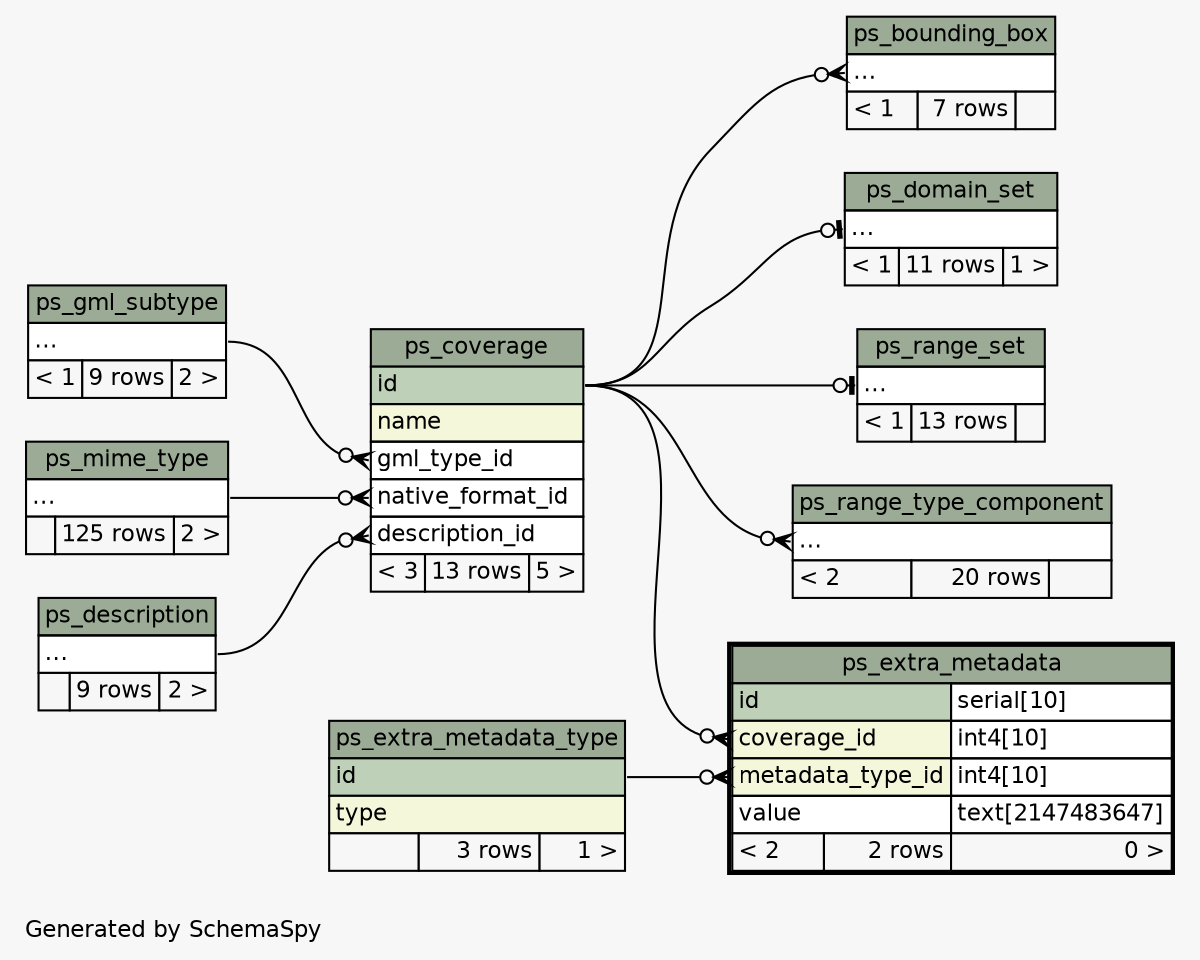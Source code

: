 // dot 2.26.3 on Linux 3.2.0-65-generic
// SchemaSpy rev 590
digraph "twoDegreesRelationshipsDiagram" {
  graph [
    rankdir="RL"
    bgcolor="#f7f7f7"
    label="\nGenerated by SchemaSpy"
    labeljust="l"
    nodesep="0.18"
    ranksep="0.46"
    fontname="Helvetica"
    fontsize="11"
  ];
  node [
    fontname="Helvetica"
    fontsize="11"
    shape="plaintext"
  ];
  edge [
    arrowsize="0.8"
  ];
  "ps_bounding_box":"elipses":w -> "ps_coverage":"id":e [arrowhead=none dir=back arrowtail=crowodot];
  "ps_coverage":"description_id":w -> "ps_description":"elipses":e [arrowhead=none dir=back arrowtail=crowodot];
  "ps_coverage":"gml_type_id":w -> "ps_gml_subtype":"elipses":e [arrowhead=none dir=back arrowtail=crowodot];
  "ps_coverage":"native_format_id":w -> "ps_mime_type":"elipses":e [arrowhead=none dir=back arrowtail=crowodot];
  "ps_domain_set":"elipses":w -> "ps_coverage":"id":e [arrowhead=none dir=back arrowtail=teeodot];
  "ps_extra_metadata":"coverage_id":w -> "ps_coverage":"id":e [arrowhead=none dir=back arrowtail=crowodot];
  "ps_extra_metadata":"metadata_type_id":w -> "ps_extra_metadata_type":"id":e [arrowhead=none dir=back arrowtail=crowodot];
  "ps_range_set":"elipses":w -> "ps_coverage":"id":e [arrowhead=none dir=back arrowtail=teeodot];
  "ps_range_type_component":"elipses":w -> "ps_coverage":"id":e [arrowhead=none dir=back arrowtail=crowodot];
  "ps_bounding_box" [
    label=<
    <TABLE BORDER="0" CELLBORDER="1" CELLSPACING="0" BGCOLOR="#ffffff">
      <TR><TD COLSPAN="3" BGCOLOR="#9bab96" ALIGN="CENTER">ps_bounding_box</TD></TR>
      <TR><TD PORT="elipses" COLSPAN="3" ALIGN="LEFT">...</TD></TR>
      <TR><TD ALIGN="LEFT" BGCOLOR="#f7f7f7">&lt; 1</TD><TD ALIGN="RIGHT" BGCOLOR="#f7f7f7">7 rows</TD><TD ALIGN="RIGHT" BGCOLOR="#f7f7f7">  </TD></TR>
    </TABLE>>
    URL="ps_bounding_box.html"
    tooltip="ps_bounding_box"
  ];
  "ps_coverage" [
    label=<
    <TABLE BORDER="0" CELLBORDER="1" CELLSPACING="0" BGCOLOR="#ffffff">
      <TR><TD COLSPAN="3" BGCOLOR="#9bab96" ALIGN="CENTER">ps_coverage</TD></TR>
      <TR><TD PORT="id" COLSPAN="3" BGCOLOR="#bed1b8" ALIGN="LEFT">id</TD></TR>
      <TR><TD PORT="name" COLSPAN="3" BGCOLOR="#f4f7da" ALIGN="LEFT">name</TD></TR>
      <TR><TD PORT="gml_type_id" COLSPAN="3" ALIGN="LEFT">gml_type_id</TD></TR>
      <TR><TD PORT="native_format_id" COLSPAN="3" ALIGN="LEFT">native_format_id</TD></TR>
      <TR><TD PORT="description_id" COLSPAN="3" ALIGN="LEFT">description_id</TD></TR>
      <TR><TD ALIGN="LEFT" BGCOLOR="#f7f7f7">&lt; 3</TD><TD ALIGN="RIGHT" BGCOLOR="#f7f7f7">13 rows</TD><TD ALIGN="RIGHT" BGCOLOR="#f7f7f7">5 &gt;</TD></TR>
    </TABLE>>
    URL="ps_coverage.html"
    tooltip="ps_coverage"
  ];
  "ps_description" [
    label=<
    <TABLE BORDER="0" CELLBORDER="1" CELLSPACING="0" BGCOLOR="#ffffff">
      <TR><TD COLSPAN="3" BGCOLOR="#9bab96" ALIGN="CENTER">ps_description</TD></TR>
      <TR><TD PORT="elipses" COLSPAN="3" ALIGN="LEFT">...</TD></TR>
      <TR><TD ALIGN="LEFT" BGCOLOR="#f7f7f7">  </TD><TD ALIGN="RIGHT" BGCOLOR="#f7f7f7">9 rows</TD><TD ALIGN="RIGHT" BGCOLOR="#f7f7f7">2 &gt;</TD></TR>
    </TABLE>>
    URL="ps_description.html"
    tooltip="ps_description"
  ];
  "ps_domain_set" [
    label=<
    <TABLE BORDER="0" CELLBORDER="1" CELLSPACING="0" BGCOLOR="#ffffff">
      <TR><TD COLSPAN="3" BGCOLOR="#9bab96" ALIGN="CENTER">ps_domain_set</TD></TR>
      <TR><TD PORT="elipses" COLSPAN="3" ALIGN="LEFT">...</TD></TR>
      <TR><TD ALIGN="LEFT" BGCOLOR="#f7f7f7">&lt; 1</TD><TD ALIGN="RIGHT" BGCOLOR="#f7f7f7">11 rows</TD><TD ALIGN="RIGHT" BGCOLOR="#f7f7f7">1 &gt;</TD></TR>
    </TABLE>>
    URL="ps_domain_set.html"
    tooltip="ps_domain_set"
  ];
  "ps_extra_metadata" [
    label=<
    <TABLE BORDER="2" CELLBORDER="1" CELLSPACING="0" BGCOLOR="#ffffff">
      <TR><TD COLSPAN="3" BGCOLOR="#9bab96" ALIGN="CENTER">ps_extra_metadata</TD></TR>
      <TR><TD PORT="id" COLSPAN="2" BGCOLOR="#bed1b8" ALIGN="LEFT">id</TD><TD PORT="id.type" ALIGN="LEFT">serial[10]</TD></TR>
      <TR><TD PORT="coverage_id" COLSPAN="2" BGCOLOR="#f4f7da" ALIGN="LEFT">coverage_id</TD><TD PORT="coverage_id.type" ALIGN="LEFT">int4[10]</TD></TR>
      <TR><TD PORT="metadata_type_id" COLSPAN="2" BGCOLOR="#f4f7da" ALIGN="LEFT">metadata_type_id</TD><TD PORT="metadata_type_id.type" ALIGN="LEFT">int4[10]</TD></TR>
      <TR><TD PORT="value" COLSPAN="2" ALIGN="LEFT">value</TD><TD PORT="value.type" ALIGN="LEFT">text[2147483647]</TD></TR>
      <TR><TD ALIGN="LEFT" BGCOLOR="#f7f7f7">&lt; 2</TD><TD ALIGN="RIGHT" BGCOLOR="#f7f7f7">2 rows</TD><TD ALIGN="RIGHT" BGCOLOR="#f7f7f7">0 &gt;</TD></TR>
    </TABLE>>
    URL="ps_extra_metadata.html"
    tooltip="ps_extra_metadata"
  ];
  "ps_extra_metadata_type" [
    label=<
    <TABLE BORDER="0" CELLBORDER="1" CELLSPACING="0" BGCOLOR="#ffffff">
      <TR><TD COLSPAN="3" BGCOLOR="#9bab96" ALIGN="CENTER">ps_extra_metadata_type</TD></TR>
      <TR><TD PORT="id" COLSPAN="3" BGCOLOR="#bed1b8" ALIGN="LEFT">id</TD></TR>
      <TR><TD PORT="type" COLSPAN="3" BGCOLOR="#f4f7da" ALIGN="LEFT">type</TD></TR>
      <TR><TD ALIGN="LEFT" BGCOLOR="#f7f7f7">  </TD><TD ALIGN="RIGHT" BGCOLOR="#f7f7f7">3 rows</TD><TD ALIGN="RIGHT" BGCOLOR="#f7f7f7">1 &gt;</TD></TR>
    </TABLE>>
    URL="ps_extra_metadata_type.html"
    tooltip="ps_extra_metadata_type"
  ];
  "ps_gml_subtype" [
    label=<
    <TABLE BORDER="0" CELLBORDER="1" CELLSPACING="0" BGCOLOR="#ffffff">
      <TR><TD COLSPAN="3" BGCOLOR="#9bab96" ALIGN="CENTER">ps_gml_subtype</TD></TR>
      <TR><TD PORT="elipses" COLSPAN="3" ALIGN="LEFT">...</TD></TR>
      <TR><TD ALIGN="LEFT" BGCOLOR="#f7f7f7">&lt; 1</TD><TD ALIGN="RIGHT" BGCOLOR="#f7f7f7">9 rows</TD><TD ALIGN="RIGHT" BGCOLOR="#f7f7f7">2 &gt;</TD></TR>
    </TABLE>>
    URL="ps_gml_subtype.html"
    tooltip="ps_gml_subtype"
  ];
  "ps_mime_type" [
    label=<
    <TABLE BORDER="0" CELLBORDER="1" CELLSPACING="0" BGCOLOR="#ffffff">
      <TR><TD COLSPAN="3" BGCOLOR="#9bab96" ALIGN="CENTER">ps_mime_type</TD></TR>
      <TR><TD PORT="elipses" COLSPAN="3" ALIGN="LEFT">...</TD></TR>
      <TR><TD ALIGN="LEFT" BGCOLOR="#f7f7f7">  </TD><TD ALIGN="RIGHT" BGCOLOR="#f7f7f7">125 rows</TD><TD ALIGN="RIGHT" BGCOLOR="#f7f7f7">2 &gt;</TD></TR>
    </TABLE>>
    URL="ps_mime_type.html"
    tooltip="ps_mime_type"
  ];
  "ps_range_set" [
    label=<
    <TABLE BORDER="0" CELLBORDER="1" CELLSPACING="0" BGCOLOR="#ffffff">
      <TR><TD COLSPAN="3" BGCOLOR="#9bab96" ALIGN="CENTER">ps_range_set</TD></TR>
      <TR><TD PORT="elipses" COLSPAN="3" ALIGN="LEFT">...</TD></TR>
      <TR><TD ALIGN="LEFT" BGCOLOR="#f7f7f7">&lt; 1</TD><TD ALIGN="RIGHT" BGCOLOR="#f7f7f7">13 rows</TD><TD ALIGN="RIGHT" BGCOLOR="#f7f7f7">  </TD></TR>
    </TABLE>>
    URL="ps_range_set.html"
    tooltip="ps_range_set"
  ];
  "ps_range_type_component" [
    label=<
    <TABLE BORDER="0" CELLBORDER="1" CELLSPACING="0" BGCOLOR="#ffffff">
      <TR><TD COLSPAN="3" BGCOLOR="#9bab96" ALIGN="CENTER">ps_range_type_component</TD></TR>
      <TR><TD PORT="elipses" COLSPAN="3" ALIGN="LEFT">...</TD></TR>
      <TR><TD ALIGN="LEFT" BGCOLOR="#f7f7f7">&lt; 2</TD><TD ALIGN="RIGHT" BGCOLOR="#f7f7f7">20 rows</TD><TD ALIGN="RIGHT" BGCOLOR="#f7f7f7">  </TD></TR>
    </TABLE>>
    URL="ps_range_type_component.html"
    tooltip="ps_range_type_component"
  ];
}
